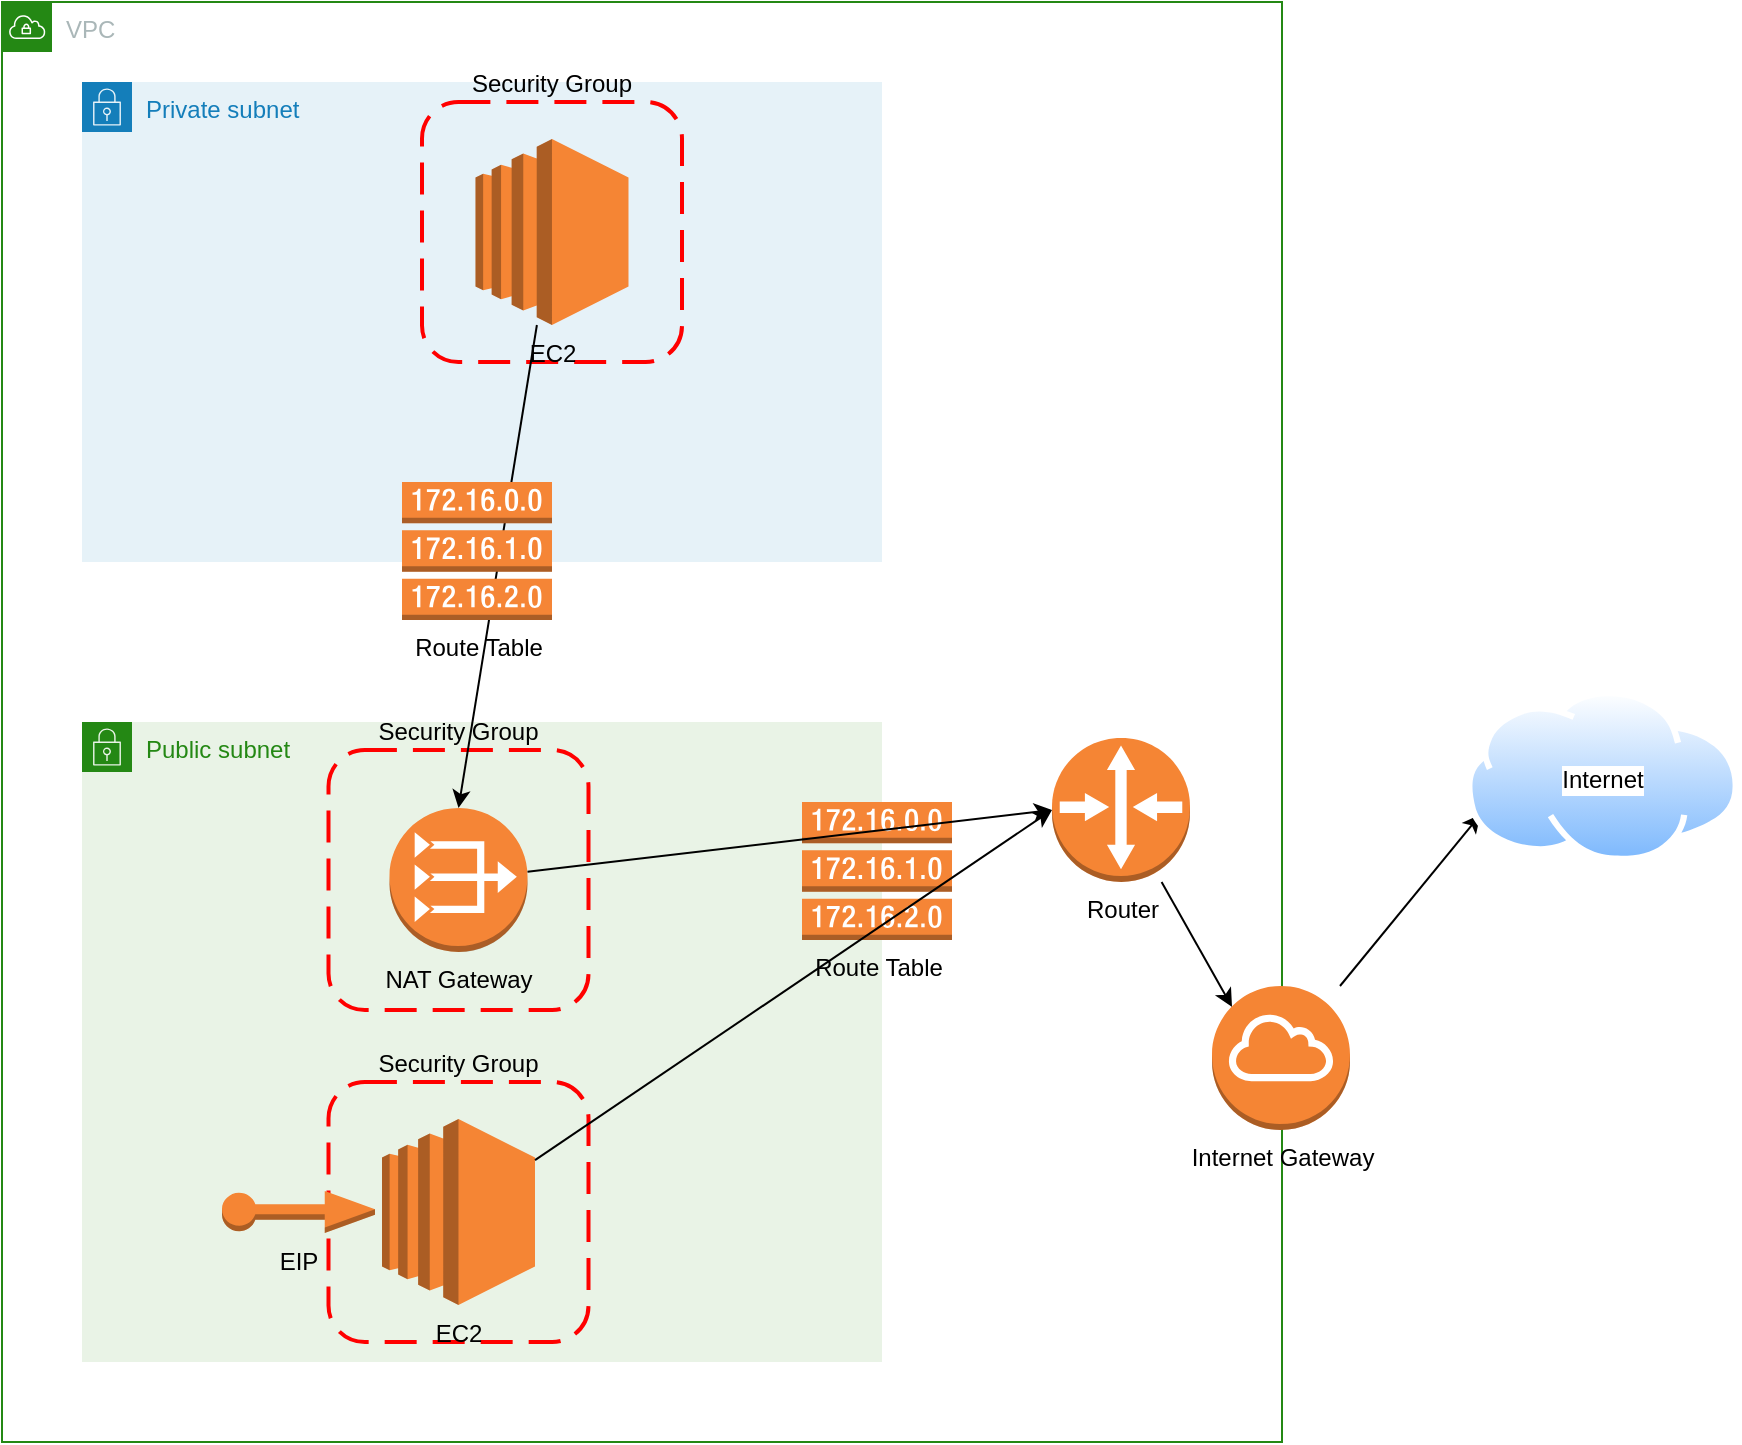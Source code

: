 <mxfile version="20.8.16" type="device"><diagram name="Page-1" id="w_el5FxUAaFo4Vm7Is8X"><mxGraphModel dx="1122" dy="752" grid="0" gridSize="10" guides="1" tooltips="1" connect="1" arrows="1" fold="1" page="0" pageScale="1" pageWidth="827" pageHeight="1169" math="0" shadow="0"><root><mxCell id="0"/><mxCell id="1" parent="0"/><mxCell id="nFj9w1oSd6RPhn16CKfM-8" value="Public subnet" style="points=[[0,0],[0.25,0],[0.5,0],[0.75,0],[1,0],[1,0.25],[1,0.5],[1,0.75],[1,1],[0.75,1],[0.5,1],[0.25,1],[0,1],[0,0.75],[0,0.5],[0,0.25]];outlineConnect=0;gradientColor=none;html=1;whiteSpace=wrap;fontSize=12;fontStyle=0;container=1;pointerEvents=0;collapsible=0;recursiveResize=0;shape=mxgraph.aws4.group;grIcon=mxgraph.aws4.group_security_group;grStroke=0;strokeColor=#248814;fillColor=#E9F3E6;verticalAlign=top;align=left;spacingLeft=30;fontColor=#248814;dashed=0;" vertex="1" parent="1"><mxGeometry x="80" y="440" width="400" height="320" as="geometry"/></mxCell><mxCell id="nFj9w1oSd6RPhn16CKfM-17" value="Security Group" style="rounded=1;arcSize=14;dashed=1;strokeColor=#ff0000;fillColor=none;gradientColor=none;dashPattern=8 4;strokeWidth=2;labelPosition=center;verticalLabelPosition=top;align=center;verticalAlign=bottom;" vertex="1" parent="nFj9w1oSd6RPhn16CKfM-8"><mxGeometry x="123.25" y="180" width="130" height="130" as="geometry"/></mxCell><mxCell id="nFj9w1oSd6RPhn16CKfM-11" value="EIP" style="outlineConnect=0;dashed=0;verticalLabelPosition=bottom;verticalAlign=top;align=center;html=1;shape=mxgraph.aws3.elastic_ip;fillColor=#F58534;gradientColor=none;" vertex="1" parent="nFj9w1oSd6RPhn16CKfM-8"><mxGeometry x="70" y="234.5" width="76.5" height="21" as="geometry"/></mxCell><mxCell id="nFj9w1oSd6RPhn16CKfM-15" value="Security Group" style="rounded=1;arcSize=14;dashed=1;strokeColor=#ff0000;fillColor=none;gradientColor=none;dashPattern=8 4;strokeWidth=2;labelPosition=center;verticalLabelPosition=top;align=center;verticalAlign=bottom;" vertex="1" parent="nFj9w1oSd6RPhn16CKfM-8"><mxGeometry x="123.25" y="14" width="130" height="130" as="geometry"/></mxCell><mxCell id="nFj9w1oSd6RPhn16CKfM-4" value="NAT Gateway" style="outlineConnect=0;dashed=0;verticalLabelPosition=bottom;verticalAlign=top;align=center;html=1;shape=mxgraph.aws3.vpc_nat_gateway;fillColor=#F58536;gradientColor=none;" vertex="1" parent="nFj9w1oSd6RPhn16CKfM-8"><mxGeometry x="153.75" y="43" width="69" height="72" as="geometry"/></mxCell><mxCell id="nFj9w1oSd6RPhn16CKfM-2" value="EC2" style="outlineConnect=0;dashed=0;verticalLabelPosition=bottom;verticalAlign=top;align=center;html=1;shape=mxgraph.aws3.ec2;fillColor=#F58534;gradientColor=none;" vertex="1" parent="nFj9w1oSd6RPhn16CKfM-8"><mxGeometry x="150" y="198.5" width="76.5" height="93" as="geometry"/></mxCell><mxCell id="nFj9w1oSd6RPhn16CKfM-1" value="VPC" style="points=[[0,0],[0.25,0],[0.5,0],[0.75,0],[1,0],[1,0.25],[1,0.5],[1,0.75],[1,1],[0.75,1],[0.5,1],[0.25,1],[0,1],[0,0.75],[0,0.5],[0,0.25]];outlineConnect=0;gradientColor=none;html=1;whiteSpace=wrap;fontSize=12;fontStyle=0;container=1;pointerEvents=0;collapsible=0;recursiveResize=0;shape=mxgraph.aws4.group;grIcon=mxgraph.aws4.group_vpc;strokeColor=#248814;fillColor=none;verticalAlign=top;align=left;spacingLeft=30;fontColor=#AAB7B8;dashed=0;" vertex="1" parent="1"><mxGeometry x="40" y="80" width="640" height="720" as="geometry"/></mxCell><mxCell id="nFj9w1oSd6RPhn16CKfM-5" value="Router" style="outlineConnect=0;dashed=0;verticalLabelPosition=bottom;verticalAlign=top;align=center;html=1;shape=mxgraph.aws3.router;fillColor=#F58534;gradientColor=none;" vertex="1" parent="nFj9w1oSd6RPhn16CKfM-1"><mxGeometry x="525" y="368" width="69" height="72" as="geometry"/></mxCell><mxCell id="nFj9w1oSd6RPhn16CKfM-7" value="Route Table" style="outlineConnect=0;dashed=0;verticalLabelPosition=bottom;verticalAlign=top;align=center;html=1;shape=mxgraph.aws3.route_table;fillColor=#F58536;gradientColor=none;" vertex="1" parent="nFj9w1oSd6RPhn16CKfM-1"><mxGeometry x="400" y="400" width="75" height="69" as="geometry"/></mxCell><mxCell id="nFj9w1oSd6RPhn16CKfM-28" style="edgeStyle=none;rounded=0;orthogonalLoop=1;jettySize=auto;html=1;entryX=0.145;entryY=0.145;entryDx=0;entryDy=0;entryPerimeter=0;" edge="1" parent="1" source="nFj9w1oSd6RPhn16CKfM-5" target="nFj9w1oSd6RPhn16CKfM-6"><mxGeometry relative="1" as="geometry"/></mxCell><mxCell id="nFj9w1oSd6RPhn16CKfM-31" style="edgeStyle=none;rounded=0;orthogonalLoop=1;jettySize=auto;html=1;entryX=0;entryY=0.75;entryDx=0;entryDy=0;" edge="1" parent="1" source="nFj9w1oSd6RPhn16CKfM-6" target="nFj9w1oSd6RPhn16CKfM-27"><mxGeometry relative="1" as="geometry"/></mxCell><mxCell id="nFj9w1oSd6RPhn16CKfM-6" value="Internet Gateway" style="outlineConnect=0;dashed=0;verticalLabelPosition=bottom;verticalAlign=top;align=center;html=1;shape=mxgraph.aws3.internet_gateway;fillColor=#F58534;gradientColor=none;" vertex="1" parent="1"><mxGeometry x="645" y="572" width="69" height="72" as="geometry"/></mxCell><mxCell id="nFj9w1oSd6RPhn16CKfM-9" value="Private subnet" style="points=[[0,0],[0.25,0],[0.5,0],[0.75,0],[1,0],[1,0.25],[1,0.5],[1,0.75],[1,1],[0.75,1],[0.5,1],[0.25,1],[0,1],[0,0.75],[0,0.5],[0,0.25]];outlineConnect=0;gradientColor=none;html=1;whiteSpace=wrap;fontSize=12;fontStyle=0;container=1;pointerEvents=0;collapsible=0;recursiveResize=0;shape=mxgraph.aws4.group;grIcon=mxgraph.aws4.group_security_group;grStroke=0;strokeColor=#147EBA;fillColor=#E6F2F8;verticalAlign=top;align=left;spacingLeft=30;fontColor=#147EBA;dashed=0;" vertex="1" parent="1"><mxGeometry x="80" y="120" width="400" height="240" as="geometry"/></mxCell><mxCell id="nFj9w1oSd6RPhn16CKfM-21" value="Security Group" style="rounded=1;arcSize=14;dashed=1;strokeColor=#ff0000;fillColor=none;gradientColor=none;dashPattern=8 4;strokeWidth=2;labelPosition=center;verticalLabelPosition=top;align=center;verticalAlign=bottom;" vertex="1" parent="nFj9w1oSd6RPhn16CKfM-9"><mxGeometry x="170" y="10" width="130" height="130" as="geometry"/></mxCell><mxCell id="nFj9w1oSd6RPhn16CKfM-22" value="EC2" style="outlineConnect=0;dashed=0;verticalLabelPosition=bottom;verticalAlign=top;align=center;html=1;shape=mxgraph.aws3.ec2;fillColor=#F58534;gradientColor=none;" vertex="1" parent="nFj9w1oSd6RPhn16CKfM-9"><mxGeometry x="196.75" y="28.5" width="76.5" height="93" as="geometry"/></mxCell><mxCell id="nFj9w1oSd6RPhn16CKfM-23" style="rounded=0;orthogonalLoop=1;jettySize=auto;html=1;entryX=0.5;entryY=0;entryDx=0;entryDy=0;entryPerimeter=0;" edge="1" parent="1" source="nFj9w1oSd6RPhn16CKfM-22" target="nFj9w1oSd6RPhn16CKfM-4"><mxGeometry relative="1" as="geometry"/></mxCell><mxCell id="nFj9w1oSd6RPhn16CKfM-10" value="Route Table" style="outlineConnect=0;dashed=0;verticalLabelPosition=bottom;verticalAlign=top;align=center;html=1;shape=mxgraph.aws3.route_table;fillColor=#F58536;gradientColor=none;" vertex="1" parent="1"><mxGeometry x="240" y="320" width="75" height="69" as="geometry"/></mxCell><mxCell id="nFj9w1oSd6RPhn16CKfM-25" style="edgeStyle=none;rounded=0;orthogonalLoop=1;jettySize=auto;html=1;entryX=0;entryY=0.5;entryDx=0;entryDy=0;entryPerimeter=0;" edge="1" parent="1" source="nFj9w1oSd6RPhn16CKfM-4" target="nFj9w1oSd6RPhn16CKfM-5"><mxGeometry relative="1" as="geometry"/></mxCell><mxCell id="nFj9w1oSd6RPhn16CKfM-27" value="Internet" style="aspect=fixed;perimeter=ellipsePerimeter;html=1;align=center;shadow=0;dashed=0;spacingTop=3;image;image=img/lib/active_directory/internet_cloud.svg;labelPosition=center;verticalLabelPosition=middle;verticalAlign=middle;" vertex="1" parent="1"><mxGeometry x="772" y="424" width="136.51" height="86" as="geometry"/></mxCell><mxCell id="nFj9w1oSd6RPhn16CKfM-30" style="edgeStyle=none;rounded=0;orthogonalLoop=1;jettySize=auto;html=1;entryX=0;entryY=0.5;entryDx=0;entryDy=0;entryPerimeter=0;" edge="1" parent="1" source="nFj9w1oSd6RPhn16CKfM-2" target="nFj9w1oSd6RPhn16CKfM-5"><mxGeometry relative="1" as="geometry"/></mxCell></root></mxGraphModel></diagram></mxfile>